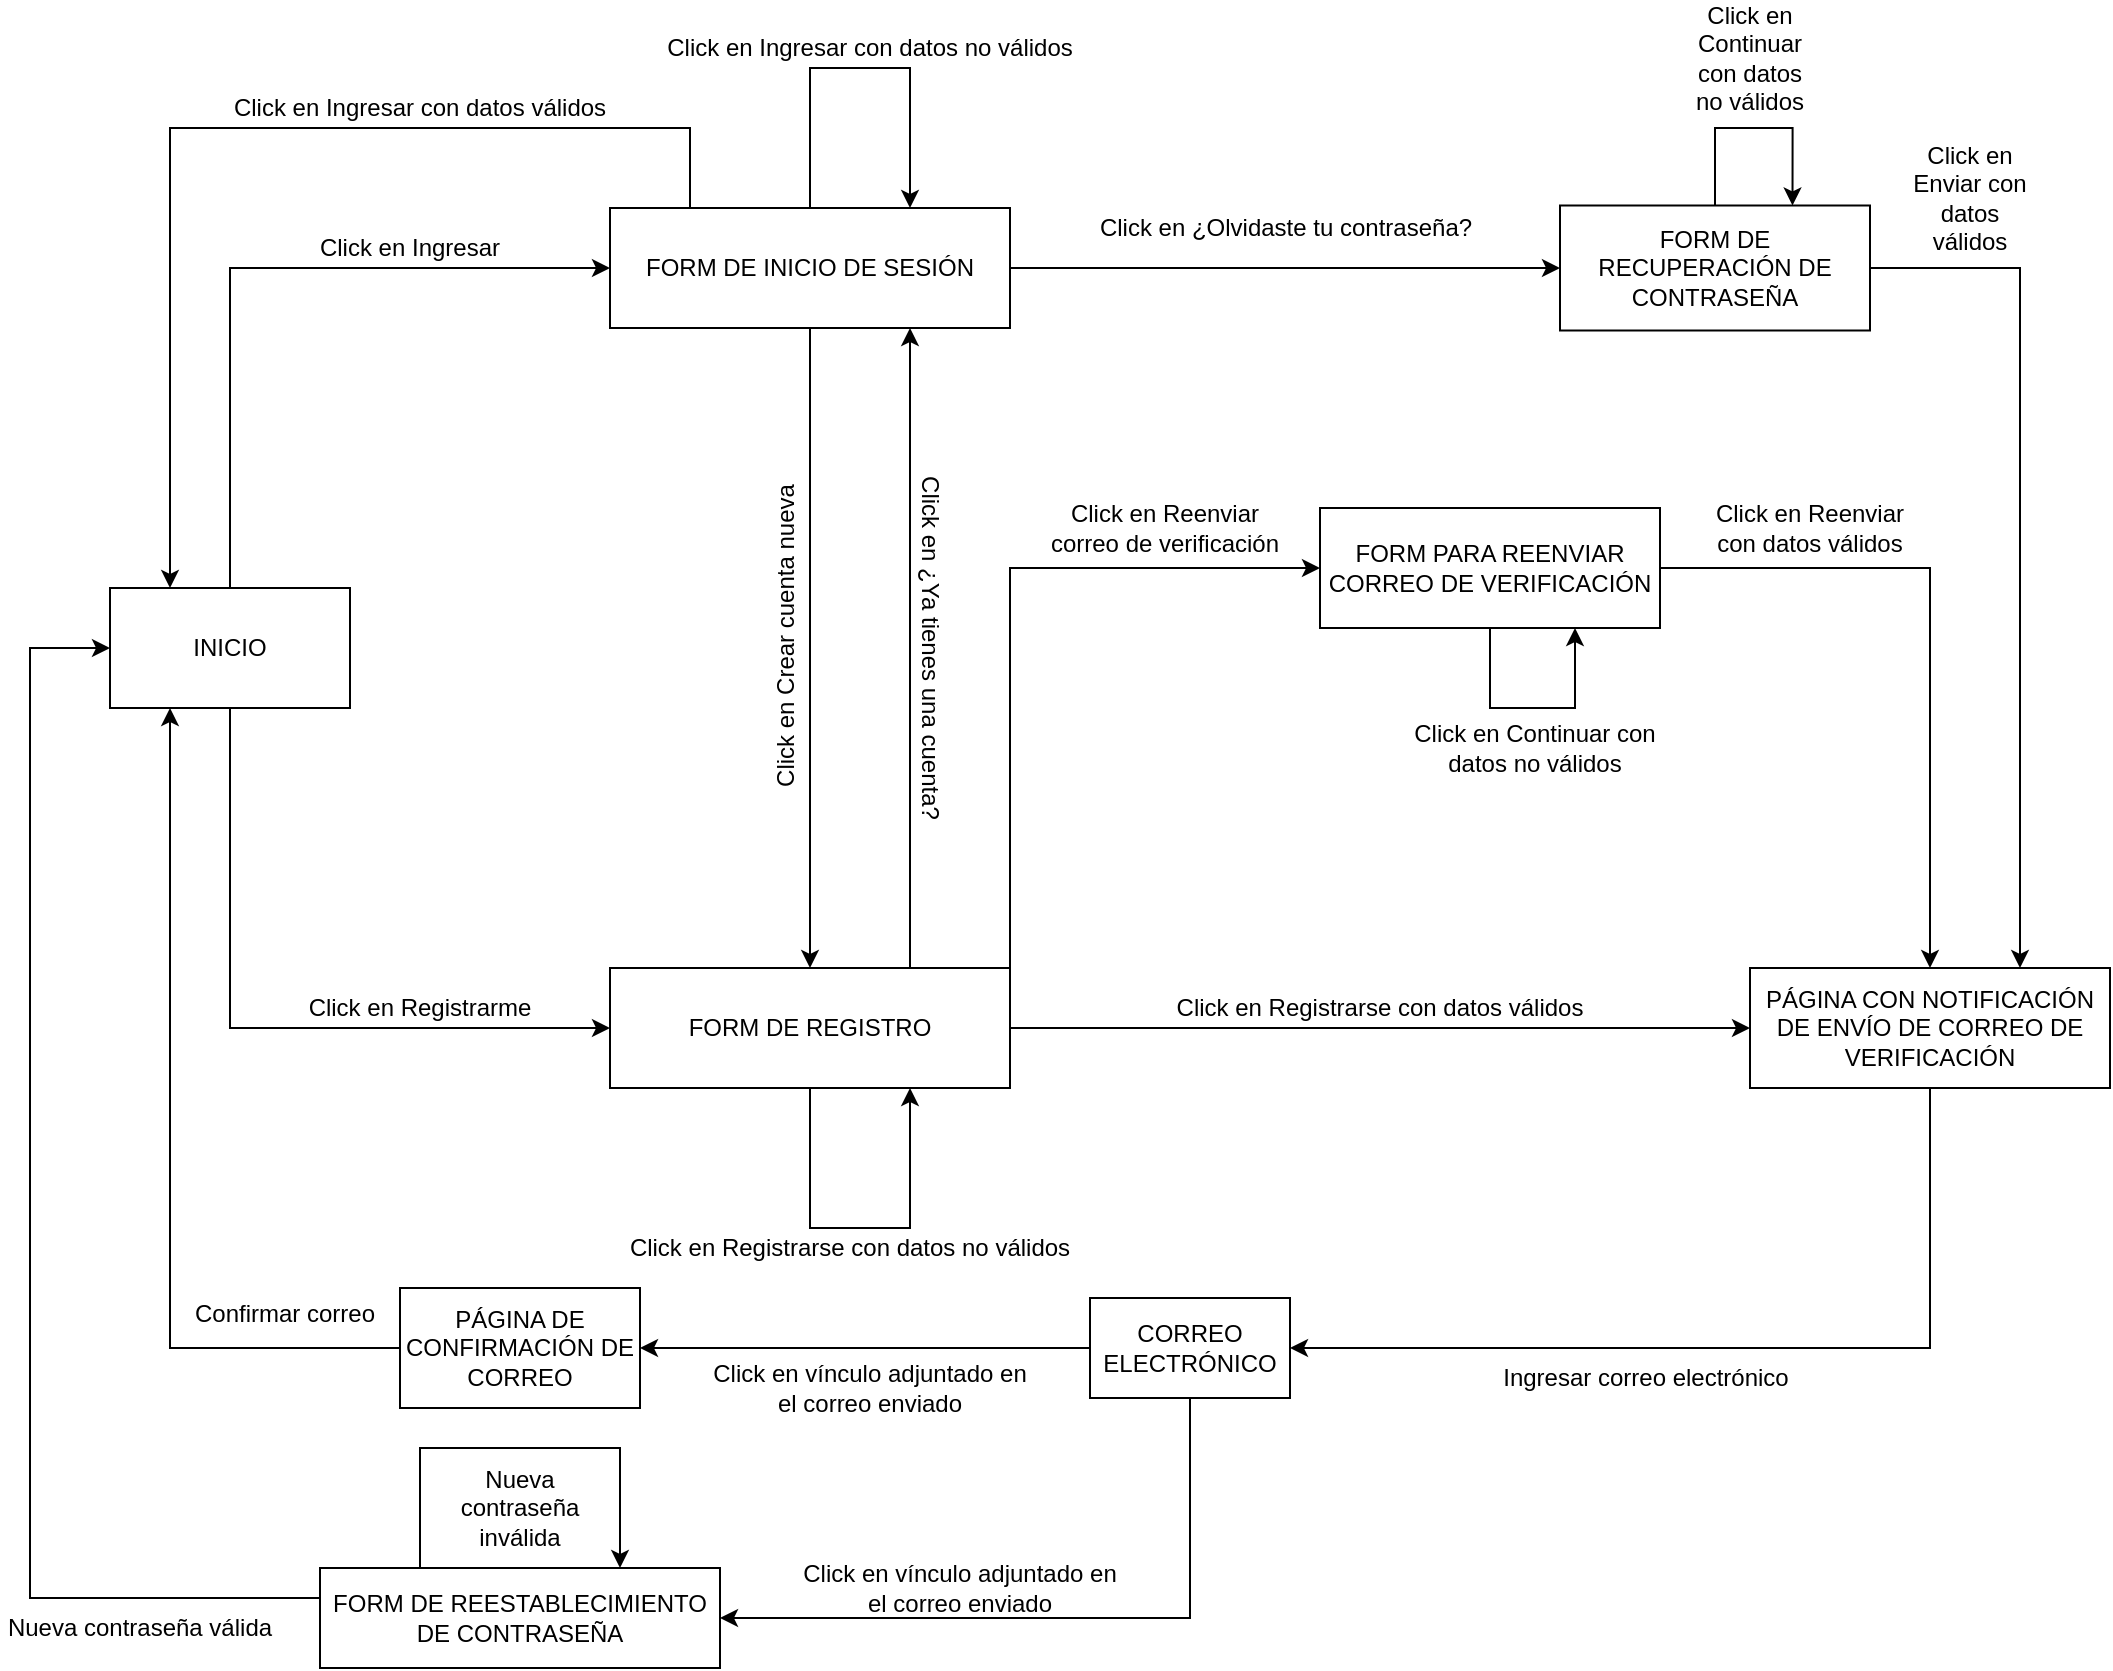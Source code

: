 <mxfile version="13.6.4" type="device"><diagram name="Page-1" id="42789a77-a242-8287-6e28-9cd8cfd52e62"><mxGraphModel dx="1231" dy="620" grid="1" gridSize="10" guides="1" tooltips="1" connect="1" arrows="1" fold="1" page="1" pageScale="1" pageWidth="1100" pageHeight="850" background="#ffffff" math="0" shadow="0"><root><mxCell id="0"/><mxCell id="1" parent="0"/><mxCell id="I8fSuy__NLeqnIlQoFbl-46" style="edgeStyle=orthogonalEdgeStyle;rounded=0;orthogonalLoop=1;jettySize=auto;html=1;exitX=0;exitY=0.5;exitDx=0;exitDy=0;entryX=0.25;entryY=1;entryDx=0;entryDy=0;" parent="1" source="I8fSuy__NLeqnIlQoFbl-1" target="I8fSuy__NLeqnIlQoFbl-9" edge="1"><mxGeometry relative="1" as="geometry"/></mxCell><mxCell id="I8fSuy__NLeqnIlQoFbl-1" value="PÁGINA DE CONFIRMACIÓN DE CORREO" style="rounded=0;whiteSpace=wrap;html=1;" parent="1" vertex="1"><mxGeometry x="220" y="650" width="120" height="60" as="geometry"/></mxCell><mxCell id="I8fSuy__NLeqnIlQoFbl-51" style="edgeStyle=orthogonalEdgeStyle;rounded=0;orthogonalLoop=1;jettySize=auto;html=1;exitX=0.5;exitY=1;exitDx=0;exitDy=0;entryX=1;entryY=0.5;entryDx=0;entryDy=0;" parent="1" source="I8fSuy__NLeqnIlQoFbl-2" target="I8fSuy__NLeqnIlQoFbl-3" edge="1"><mxGeometry relative="1" as="geometry"/></mxCell><mxCell id="I8fSuy__NLeqnIlQoFbl-52" style="edgeStyle=orthogonalEdgeStyle;rounded=0;orthogonalLoop=1;jettySize=auto;html=1;exitX=0;exitY=0.5;exitDx=0;exitDy=0;entryX=1;entryY=0.5;entryDx=0;entryDy=0;" parent="1" source="I8fSuy__NLeqnIlQoFbl-2" target="I8fSuy__NLeqnIlQoFbl-1" edge="1"><mxGeometry relative="1" as="geometry"/></mxCell><mxCell id="I8fSuy__NLeqnIlQoFbl-2" value="CORREO ELECTRÓNICO" style="rounded=0;whiteSpace=wrap;html=1;" parent="1" vertex="1"><mxGeometry x="565" y="655" width="100" height="50" as="geometry"/></mxCell><mxCell id="I8fSuy__NLeqnIlQoFbl-53" style="edgeStyle=orthogonalEdgeStyle;rounded=0;orthogonalLoop=1;jettySize=auto;html=1;exitX=0;exitY=0.5;exitDx=0;exitDy=0;entryX=0;entryY=0.5;entryDx=0;entryDy=0;" parent="1" source="I8fSuy__NLeqnIlQoFbl-3" target="I8fSuy__NLeqnIlQoFbl-9" edge="1"><mxGeometry relative="1" as="geometry"><Array as="points"><mxPoint x="35" y="805"/><mxPoint x="35" y="330"/></Array></mxGeometry></mxCell><mxCell id="I8fSuy__NLeqnIlQoFbl-3" value="FORM DE REESTABLECIMIENTO DE CONTRASEÑA" style="rounded=0;whiteSpace=wrap;html=1;" parent="1" vertex="1"><mxGeometry x="180" y="790" width="200" height="50" as="geometry"/></mxCell><mxCell id="I8fSuy__NLeqnIlQoFbl-82" style="edgeStyle=orthogonalEdgeStyle;rounded=0;orthogonalLoop=1;jettySize=auto;html=1;exitX=0.5;exitY=1;exitDx=0;exitDy=0;entryX=1;entryY=0.5;entryDx=0;entryDy=0;" parent="1" source="I8fSuy__NLeqnIlQoFbl-4" target="I8fSuy__NLeqnIlQoFbl-2" edge="1"><mxGeometry relative="1" as="geometry"/></mxCell><mxCell id="I8fSuy__NLeqnIlQoFbl-4" value="PÁGINA CON NOTIFICACIÓN DE ENVÍO DE CORREO DE VERIFICACIÓN" style="rounded=0;whiteSpace=wrap;html=1;" parent="1" vertex="1"><mxGeometry x="895" y="490" width="180" height="60" as="geometry"/></mxCell><mxCell id="I8fSuy__NLeqnIlQoFbl-40" style="edgeStyle=orthogonalEdgeStyle;rounded=0;orthogonalLoop=1;jettySize=auto;html=1;exitX=0.75;exitY=0;exitDx=0;exitDy=0;entryX=0.75;entryY=1;entryDx=0;entryDy=0;" parent="1" source="I8fSuy__NLeqnIlQoFbl-6" target="I8fSuy__NLeqnIlQoFbl-8" edge="1"><mxGeometry relative="1" as="geometry"/></mxCell><mxCell id="I8fSuy__NLeqnIlQoFbl-54" style="edgeStyle=orthogonalEdgeStyle;rounded=0;orthogonalLoop=1;jettySize=auto;html=1;exitX=1;exitY=0.5;exitDx=0;exitDy=0;entryX=0;entryY=0.5;entryDx=0;entryDy=0;" parent="1" source="I8fSuy__NLeqnIlQoFbl-6" target="I8fSuy__NLeqnIlQoFbl-4" edge="1"><mxGeometry relative="1" as="geometry"/></mxCell><mxCell id="949viNvl8-lK0RRkeQ-x-4" style="edgeStyle=orthogonalEdgeStyle;rounded=0;orthogonalLoop=1;jettySize=auto;html=1;exitX=1;exitY=0;exitDx=0;exitDy=0;entryX=0;entryY=0.5;entryDx=0;entryDy=0;" edge="1" parent="1" source="I8fSuy__NLeqnIlQoFbl-6" target="949viNvl8-lK0RRkeQ-x-3"><mxGeometry relative="1" as="geometry"/></mxCell><mxCell id="I8fSuy__NLeqnIlQoFbl-6" value="FORM DE REGISTRO" style="rounded=0;whiteSpace=wrap;html=1;" parent="1" vertex="1"><mxGeometry x="325" y="490" width="200" height="60" as="geometry"/></mxCell><mxCell id="949viNvl8-lK0RRkeQ-x-10" style="edgeStyle=orthogonalEdgeStyle;rounded=0;orthogonalLoop=1;jettySize=auto;html=1;exitX=1;exitY=0.5;exitDx=0;exitDy=0;entryX=0.75;entryY=0;entryDx=0;entryDy=0;" edge="1" parent="1" source="I8fSuy__NLeqnIlQoFbl-7" target="I8fSuy__NLeqnIlQoFbl-4"><mxGeometry relative="1" as="geometry"/></mxCell><mxCell id="I8fSuy__NLeqnIlQoFbl-7" value="FORM DE RECUPERACIÓN DE CONTRASEÑA" style="rounded=0;whiteSpace=wrap;html=1;" parent="1" vertex="1"><mxGeometry x="800" y="108.75" width="155" height="62.5" as="geometry"/></mxCell><mxCell id="I8fSuy__NLeqnIlQoFbl-29" style="edgeStyle=orthogonalEdgeStyle;rounded=0;orthogonalLoop=1;jettySize=auto;html=1;exitX=0.25;exitY=0;exitDx=0;exitDy=0;entryX=0.25;entryY=0;entryDx=0;entryDy=0;" parent="1" source="I8fSuy__NLeqnIlQoFbl-8" target="I8fSuy__NLeqnIlQoFbl-9" edge="1"><mxGeometry relative="1" as="geometry"><Array as="points"><mxPoint x="365" y="70"/><mxPoint x="105" y="70"/></Array></mxGeometry></mxCell><mxCell id="I8fSuy__NLeqnIlQoFbl-39" style="edgeStyle=orthogonalEdgeStyle;rounded=0;orthogonalLoop=1;jettySize=auto;html=1;exitX=0.5;exitY=1;exitDx=0;exitDy=0;entryX=0.5;entryY=0;entryDx=0;entryDy=0;" parent="1" source="I8fSuy__NLeqnIlQoFbl-8" target="I8fSuy__NLeqnIlQoFbl-6" edge="1"><mxGeometry relative="1" as="geometry"/></mxCell><mxCell id="949viNvl8-lK0RRkeQ-x-7" style="edgeStyle=orthogonalEdgeStyle;rounded=0;orthogonalLoop=1;jettySize=auto;html=1;exitX=1;exitY=0.5;exitDx=0;exitDy=0;entryX=0;entryY=0.5;entryDx=0;entryDy=0;" edge="1" parent="1" source="I8fSuy__NLeqnIlQoFbl-8" target="I8fSuy__NLeqnIlQoFbl-7"><mxGeometry relative="1" as="geometry"/></mxCell><mxCell id="I8fSuy__NLeqnIlQoFbl-8" value="FORM DE INICIO DE SESIÓN" style="rounded=0;whiteSpace=wrap;html=1;" parent="1" vertex="1"><mxGeometry x="325" y="110" width="200" height="60" as="geometry"/></mxCell><mxCell id="I8fSuy__NLeqnIlQoFbl-23" style="edgeStyle=orthogonalEdgeStyle;rounded=0;orthogonalLoop=1;jettySize=auto;html=1;exitX=0.5;exitY=1;exitDx=0;exitDy=0;entryX=0;entryY=0.5;entryDx=0;entryDy=0;" parent="1" source="I8fSuy__NLeqnIlQoFbl-9" target="I8fSuy__NLeqnIlQoFbl-6" edge="1"><mxGeometry relative="1" as="geometry"/></mxCell><mxCell id="I8fSuy__NLeqnIlQoFbl-28" style="edgeStyle=orthogonalEdgeStyle;rounded=0;orthogonalLoop=1;jettySize=auto;html=1;exitX=0.5;exitY=0;exitDx=0;exitDy=0;entryX=0;entryY=0.5;entryDx=0;entryDy=0;" parent="1" source="I8fSuy__NLeqnIlQoFbl-9" target="I8fSuy__NLeqnIlQoFbl-8" edge="1"><mxGeometry relative="1" as="geometry"/></mxCell><mxCell id="I8fSuy__NLeqnIlQoFbl-9" value="&lt;div&gt;INICIO&lt;/div&gt;" style="rounded=0;whiteSpace=wrap;html=1;" parent="1" vertex="1"><mxGeometry x="75" y="300" width="120" height="60" as="geometry"/></mxCell><mxCell id="I8fSuy__NLeqnIlQoFbl-32" style="edgeStyle=orthogonalEdgeStyle;rounded=0;orthogonalLoop=1;jettySize=auto;html=1;exitX=0.5;exitY=1;exitDx=0;exitDy=0;entryX=0.75;entryY=1;entryDx=0;entryDy=0;" parent="1" source="I8fSuy__NLeqnIlQoFbl-6" target="I8fSuy__NLeqnIlQoFbl-6" edge="1"><mxGeometry relative="1" as="geometry"><Array as="points"><mxPoint x="425" y="620"/><mxPoint x="475" y="620"/></Array></mxGeometry></mxCell><mxCell id="I8fSuy__NLeqnIlQoFbl-34" style="edgeStyle=orthogonalEdgeStyle;rounded=0;orthogonalLoop=1;jettySize=auto;html=1;exitX=0.5;exitY=0;exitDx=0;exitDy=0;entryX=0.75;entryY=0;entryDx=0;entryDy=0;" parent="1" source="I8fSuy__NLeqnIlQoFbl-8" target="I8fSuy__NLeqnIlQoFbl-8" edge="1"><mxGeometry relative="1" as="geometry"><Array as="points"><mxPoint x="425" y="40"/><mxPoint x="475" y="40"/></Array></mxGeometry></mxCell><mxCell id="I8fSuy__NLeqnIlQoFbl-57" value="Click en Ingresar con datos válidos" style="text;html=1;strokeColor=none;fillColor=none;align=center;verticalAlign=middle;whiteSpace=wrap;rounded=0;" parent="1" vertex="1"><mxGeometry x="120" y="50" width="220" height="20" as="geometry"/></mxCell><mxCell id="I8fSuy__NLeqnIlQoFbl-58" value="Click en Ingresar" style="text;html=1;strokeColor=none;fillColor=none;align=center;verticalAlign=middle;whiteSpace=wrap;rounded=0;" parent="1" vertex="1"><mxGeometry x="160" y="120" width="130" height="20" as="geometry"/></mxCell><mxCell id="I8fSuy__NLeqnIlQoFbl-61" value="Click en Ingresar con datos no válidos" style="text;html=1;strokeColor=none;fillColor=none;align=center;verticalAlign=middle;whiteSpace=wrap;rounded=0;" parent="1" vertex="1"><mxGeometry x="345" y="20" width="220" height="20" as="geometry"/></mxCell><mxCell id="I8fSuy__NLeqnIlQoFbl-62" value="Click en Registrarse con datos no válidos" style="text;html=1;strokeColor=none;fillColor=none;align=center;verticalAlign=middle;whiteSpace=wrap;rounded=0;" parent="1" vertex="1"><mxGeometry x="320" y="620" width="250" height="20" as="geometry"/></mxCell><mxCell id="I8fSuy__NLeqnIlQoFbl-63" value="Click en Registrarme" style="text;html=1;strokeColor=none;fillColor=none;align=center;verticalAlign=middle;whiteSpace=wrap;rounded=0;" parent="1" vertex="1"><mxGeometry x="165" y="500" width="130" height="20" as="geometry"/></mxCell><mxCell id="I8fSuy__NLeqnIlQoFbl-64" value="Click en Reenviar correo de verificación" style="text;html=1;strokeColor=none;fillColor=none;align=center;verticalAlign=middle;whiteSpace=wrap;rounded=0;" parent="1" vertex="1"><mxGeometry x="540" y="260" width="125" height="20" as="geometry"/></mxCell><mxCell id="I8fSuy__NLeqnIlQoFbl-65" value="Click en ¿Olvidaste tu contraseña?" style="text;html=1;strokeColor=none;fillColor=none;align=center;verticalAlign=middle;whiteSpace=wrap;rounded=0;" parent="1" vertex="1"><mxGeometry x="557.5" y="110" width="210" height="20" as="geometry"/></mxCell><mxCell id="I8fSuy__NLeqnIlQoFbl-67" value="Click en Crear cuenta nueva" style="text;html=1;strokeColor=none;fillColor=none;align=center;verticalAlign=middle;whiteSpace=wrap;rounded=0;rotation=-90;" parent="1" vertex="1"><mxGeometry x="321.25" y="313.75" width="182.5" height="20" as="geometry"/></mxCell><mxCell id="I8fSuy__NLeqnIlQoFbl-68" value="Click en ¿Ya tienes una cuenta?" style="text;html=1;strokeColor=none;fillColor=none;align=center;verticalAlign=middle;whiteSpace=wrap;rounded=0;rotation=90;" parent="1" vertex="1"><mxGeometry x="390" y="320" width="190" height="20" as="geometry"/></mxCell><mxCell id="I8fSuy__NLeqnIlQoFbl-70" value="Click en Registrarse con datos válidos" style="text;html=1;strokeColor=none;fillColor=none;align=center;verticalAlign=middle;whiteSpace=wrap;rounded=0;" parent="1" vertex="1"><mxGeometry x="600" y="500" width="220" height="20" as="geometry"/></mxCell><mxCell id="I8fSuy__NLeqnIlQoFbl-72" value="Click en Enviar con datos válidos" style="text;html=1;strokeColor=none;fillColor=none;align=center;verticalAlign=middle;whiteSpace=wrap;rounded=0;" parent="1" vertex="1"><mxGeometry x="970" y="80" width="70" height="50" as="geometry"/></mxCell><mxCell id="I8fSuy__NLeqnIlQoFbl-73" value="Click en Reenviar con datos válidos" style="text;html=1;strokeColor=none;fillColor=none;align=center;verticalAlign=middle;whiteSpace=wrap;rounded=0;" parent="1" vertex="1"><mxGeometry x="870" y="245" width="110" height="50" as="geometry"/></mxCell><mxCell id="I8fSuy__NLeqnIlQoFbl-74" value="Click en Continuar con datos no válidos" style="text;html=1;strokeColor=none;fillColor=none;align=center;verticalAlign=middle;whiteSpace=wrap;rounded=0;" parent="1" vertex="1"><mxGeometry x="725" y="360" width="125" height="40" as="geometry"/></mxCell><mxCell id="I8fSuy__NLeqnIlQoFbl-77" value="Click en Continuar con datos no válidos" style="text;html=1;strokeColor=none;fillColor=none;align=center;verticalAlign=middle;whiteSpace=wrap;rounded=0;" parent="1" vertex="1"><mxGeometry x="860" y="10" width="70" height="50" as="geometry"/></mxCell><mxCell id="I8fSuy__NLeqnIlQoFbl-83" value="Ingresar correo electrónico" style="text;html=1;strokeColor=none;fillColor=none;align=center;verticalAlign=middle;whiteSpace=wrap;rounded=0;" parent="1" vertex="1"><mxGeometry x="767.5" y="685" width="150" height="20" as="geometry"/></mxCell><mxCell id="I8fSuy__NLeqnIlQoFbl-84" value="Click en vínculo adjuntado en el correo enviado" style="text;html=1;strokeColor=none;fillColor=none;align=center;verticalAlign=middle;whiteSpace=wrap;rounded=0;" parent="1" vertex="1"><mxGeometry x="375" y="690" width="160" height="20" as="geometry"/></mxCell><mxCell id="I8fSuy__NLeqnIlQoFbl-86" value="Click en vínculo adjuntado en el correo enviado" style="text;html=1;strokeColor=none;fillColor=none;align=center;verticalAlign=middle;whiteSpace=wrap;rounded=0;" parent="1" vertex="1"><mxGeometry x="420" y="790" width="160" height="20" as="geometry"/></mxCell><mxCell id="I8fSuy__NLeqnIlQoFbl-87" value="Nueva contraseña válida" style="text;html=1;strokeColor=none;fillColor=none;align=center;verticalAlign=middle;whiteSpace=wrap;rounded=0;" parent="1" vertex="1"><mxGeometry x="20" y="810" width="140" height="20" as="geometry"/></mxCell><mxCell id="I8fSuy__NLeqnIlQoFbl-89" value="Nueva contraseña inválida" style="text;html=1;strokeColor=none;fillColor=none;align=center;verticalAlign=middle;whiteSpace=wrap;rounded=0;" parent="1" vertex="1"><mxGeometry x="240" y="750" width="80" height="20" as="geometry"/></mxCell><mxCell id="I8fSuy__NLeqnIlQoFbl-91" style="edgeStyle=orthogonalEdgeStyle;rounded=0;orthogonalLoop=1;jettySize=auto;html=1;exitX=0.25;exitY=0;exitDx=0;exitDy=0;entryX=0.75;entryY=0;entryDx=0;entryDy=0;" parent="1" source="I8fSuy__NLeqnIlQoFbl-3" target="I8fSuy__NLeqnIlQoFbl-3" edge="1"><mxGeometry relative="1" as="geometry"><Array as="points"><mxPoint x="230" y="730"/><mxPoint x="330" y="730"/></Array></mxGeometry></mxCell><mxCell id="I8fSuy__NLeqnIlQoFbl-92" value="Confirmar correo" style="text;html=1;strokeColor=none;fillColor=none;align=center;verticalAlign=middle;whiteSpace=wrap;rounded=0;" parent="1" vertex="1"><mxGeometry x="110" y="655" width="105" height="15" as="geometry"/></mxCell><mxCell id="949viNvl8-lK0RRkeQ-x-11" style="edgeStyle=orthogonalEdgeStyle;rounded=0;orthogonalLoop=1;jettySize=auto;html=1;exitX=1;exitY=0.5;exitDx=0;exitDy=0;entryX=0.5;entryY=0;entryDx=0;entryDy=0;" edge="1" parent="1" source="949viNvl8-lK0RRkeQ-x-3" target="I8fSuy__NLeqnIlQoFbl-4"><mxGeometry relative="1" as="geometry"/></mxCell><mxCell id="949viNvl8-lK0RRkeQ-x-3" value="FORM PARA REENVIAR CORREO DE VERIFICACIÓN" style="rounded=0;whiteSpace=wrap;html=1;" vertex="1" parent="1"><mxGeometry x="680" y="260" width="170" height="60" as="geometry"/></mxCell><mxCell id="949viNvl8-lK0RRkeQ-x-9" style="edgeStyle=orthogonalEdgeStyle;rounded=0;orthogonalLoop=1;jettySize=auto;html=1;exitX=0.5;exitY=0;exitDx=0;exitDy=0;entryX=0.75;entryY=0;entryDx=0;entryDy=0;" edge="1" parent="1" source="I8fSuy__NLeqnIlQoFbl-7" target="I8fSuy__NLeqnIlQoFbl-7"><mxGeometry relative="1" as="geometry"><Array as="points"><mxPoint x="878" y="70"/><mxPoint x="916" y="70"/></Array></mxGeometry></mxCell><mxCell id="949viNvl8-lK0RRkeQ-x-12" style="edgeStyle=orthogonalEdgeStyle;rounded=0;orthogonalLoop=1;jettySize=auto;html=1;exitX=0.5;exitY=1;exitDx=0;exitDy=0;entryX=0.75;entryY=1;entryDx=0;entryDy=0;" edge="1" parent="1" source="949viNvl8-lK0RRkeQ-x-3" target="949viNvl8-lK0RRkeQ-x-3"><mxGeometry relative="1" as="geometry"><Array as="points"><mxPoint x="765" y="360"/><mxPoint x="808" y="360"/></Array></mxGeometry></mxCell></root></mxGraphModel></diagram></mxfile>